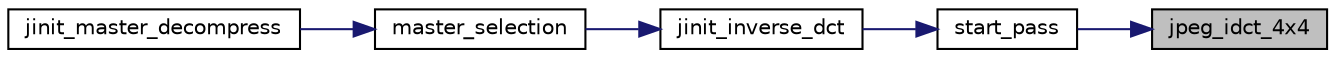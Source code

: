 digraph "jpeg_idct_4x4"
{
 // LATEX_PDF_SIZE
  bgcolor="transparent";
  edge [fontname="Helvetica",fontsize="10",labelfontname="Helvetica",labelfontsize="10"];
  node [fontname="Helvetica",fontsize="10",shape=record];
  rankdir="RL";
  Node115 [label="jpeg_idct_4x4",height=0.2,width=0.4,color="black", fillcolor="grey75", style="filled", fontcolor="black",tooltip=" "];
  Node115 -> Node116 [dir="back",color="midnightblue",fontsize="10",style="solid"];
  Node116 [label="start_pass",height=0.2,width=0.4,color="black",URL="$jddctmgr_8c.html#a1964f006adb8fb80f57e455f6452aec1",tooltip=" "];
  Node116 -> Node117 [dir="back",color="midnightblue",fontsize="10",style="solid"];
  Node117 [label="jinit_inverse_dct",height=0.2,width=0.4,color="black",URL="$jddctmgr_8c.html#aa58c9a57d35dfad33e10c13ff613c580",tooltip=" "];
  Node117 -> Node118 [dir="back",color="midnightblue",fontsize="10",style="solid"];
  Node118 [label="master_selection",height=0.2,width=0.4,color="black",URL="$jdmaster_8c.html#a440a4f3af47f35f6dd2a353329bc3baf",tooltip=" "];
  Node118 -> Node119 [dir="back",color="midnightblue",fontsize="10",style="solid"];
  Node119 [label="jinit_master_decompress",height=0.2,width=0.4,color="black",URL="$jdmaster_8c.html#a103160e5ec5fd80c654e74f633b14818",tooltip=" "];
}
